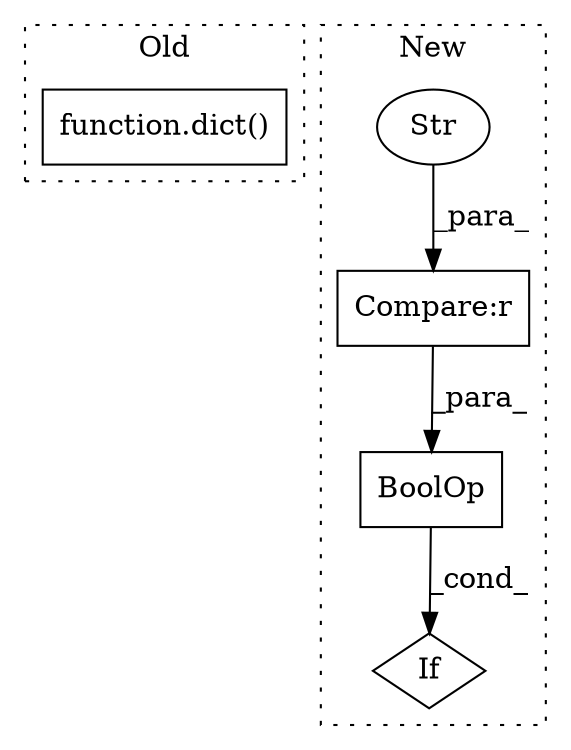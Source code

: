 digraph G {
subgraph cluster0 {
1 [label="function.dict()" a="75" s="9685" l="16" shape="box"];
label = "Old";
style="dotted";
}
subgraph cluster1 {
2 [label="BoolOp" a="72" s="10234" l="50" shape="box"];
3 [label="Compare:r" a="40" s="10234" l="26" shape="box"];
4 [label="If" a="96" s="10231" l="3" shape="diamond"];
5 [label="Str" a="66" s="10234" l="5" shape="ellipse"];
label = "New";
style="dotted";
}
2 -> 4 [label="_cond_"];
3 -> 2 [label="_para_"];
5 -> 3 [label="_para_"];
}